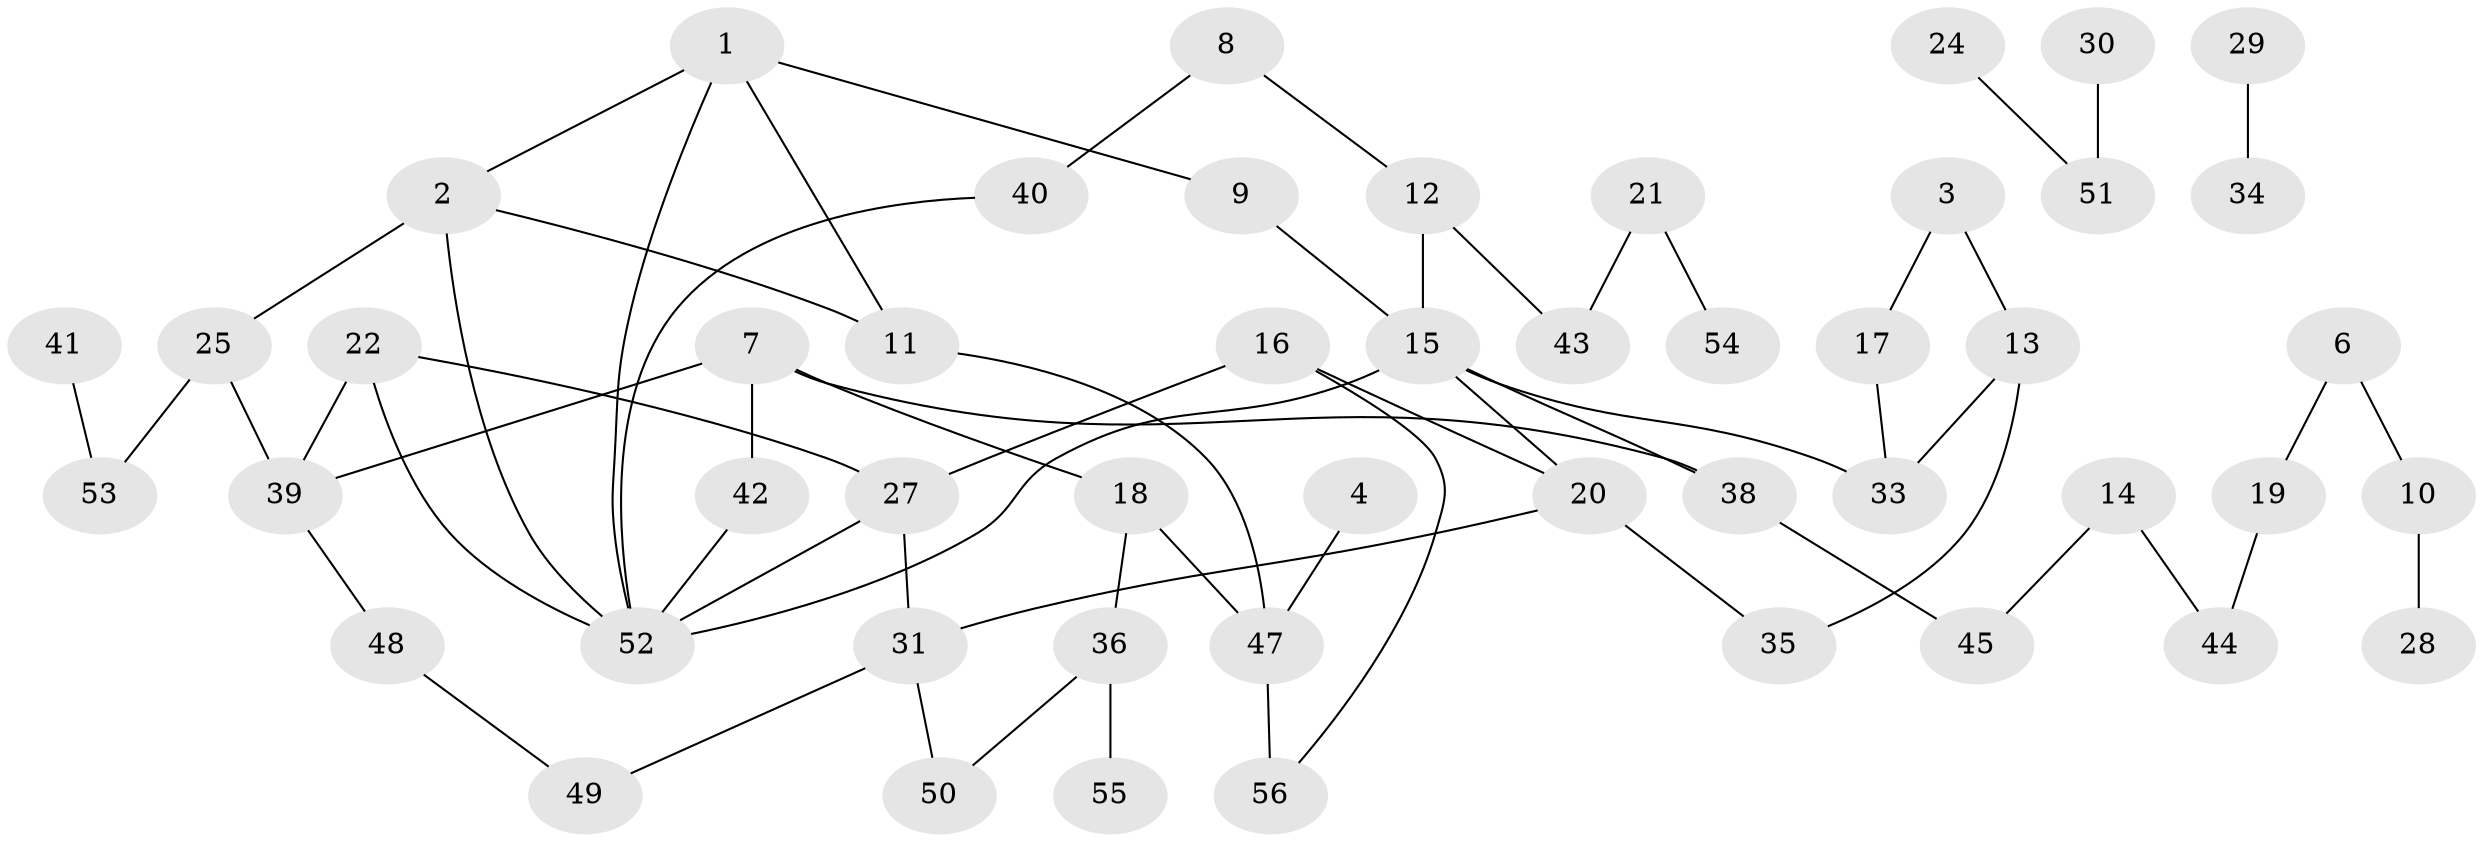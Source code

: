 // original degree distribution, {2: 0.358974358974359, 3: 0.28205128205128205, 1: 0.19230769230769232, 6: 0.01282051282051282, 4: 0.07692307692307693, 0: 0.0641025641025641, 7: 0.01282051282051282}
// Generated by graph-tools (version 1.1) at 2025/48/03/04/25 22:48:32]
// undirected, 50 vertices, 63 edges
graph export_dot {
  node [color=gray90,style=filled];
  1;
  2;
  3;
  4;
  6;
  7;
  8;
  9;
  10;
  11;
  12;
  13;
  14;
  15;
  16;
  17;
  18;
  19;
  20;
  21;
  22;
  24;
  25;
  27;
  28;
  29;
  30;
  31;
  33;
  34;
  35;
  36;
  38;
  39;
  40;
  41;
  42;
  43;
  44;
  45;
  47;
  48;
  49;
  50;
  51;
  52;
  53;
  54;
  55;
  56;
  1 -- 2 [weight=1.0];
  1 -- 9 [weight=1.0];
  1 -- 11 [weight=1.0];
  1 -- 52 [weight=1.0];
  2 -- 11 [weight=1.0];
  2 -- 25 [weight=1.0];
  2 -- 52 [weight=1.0];
  3 -- 13 [weight=1.0];
  3 -- 17 [weight=1.0];
  4 -- 47 [weight=1.0];
  6 -- 10 [weight=1.0];
  6 -- 19 [weight=1.0];
  7 -- 18 [weight=1.0];
  7 -- 38 [weight=1.0];
  7 -- 39 [weight=1.0];
  7 -- 42 [weight=2.0];
  8 -- 12 [weight=1.0];
  8 -- 40 [weight=1.0];
  9 -- 15 [weight=1.0];
  10 -- 28 [weight=1.0];
  11 -- 47 [weight=1.0];
  12 -- 15 [weight=1.0];
  12 -- 43 [weight=1.0];
  13 -- 33 [weight=1.0];
  13 -- 35 [weight=1.0];
  14 -- 44 [weight=1.0];
  14 -- 45 [weight=1.0];
  15 -- 20 [weight=1.0];
  15 -- 33 [weight=1.0];
  15 -- 38 [weight=1.0];
  15 -- 52 [weight=1.0];
  16 -- 20 [weight=1.0];
  16 -- 27 [weight=1.0];
  16 -- 56 [weight=1.0];
  17 -- 33 [weight=1.0];
  18 -- 36 [weight=1.0];
  18 -- 47 [weight=1.0];
  19 -- 44 [weight=1.0];
  20 -- 31 [weight=1.0];
  20 -- 35 [weight=1.0];
  21 -- 43 [weight=1.0];
  21 -- 54 [weight=1.0];
  22 -- 27 [weight=1.0];
  22 -- 39 [weight=1.0];
  22 -- 52 [weight=1.0];
  24 -- 51 [weight=1.0];
  25 -- 39 [weight=1.0];
  25 -- 53 [weight=1.0];
  27 -- 31 [weight=1.0];
  27 -- 52 [weight=1.0];
  29 -- 34 [weight=1.0];
  30 -- 51 [weight=1.0];
  31 -- 49 [weight=1.0];
  31 -- 50 [weight=1.0];
  36 -- 50 [weight=1.0];
  36 -- 55 [weight=1.0];
  38 -- 45 [weight=1.0];
  39 -- 48 [weight=1.0];
  40 -- 52 [weight=1.0];
  41 -- 53 [weight=1.0];
  42 -- 52 [weight=1.0];
  47 -- 56 [weight=1.0];
  48 -- 49 [weight=1.0];
}
